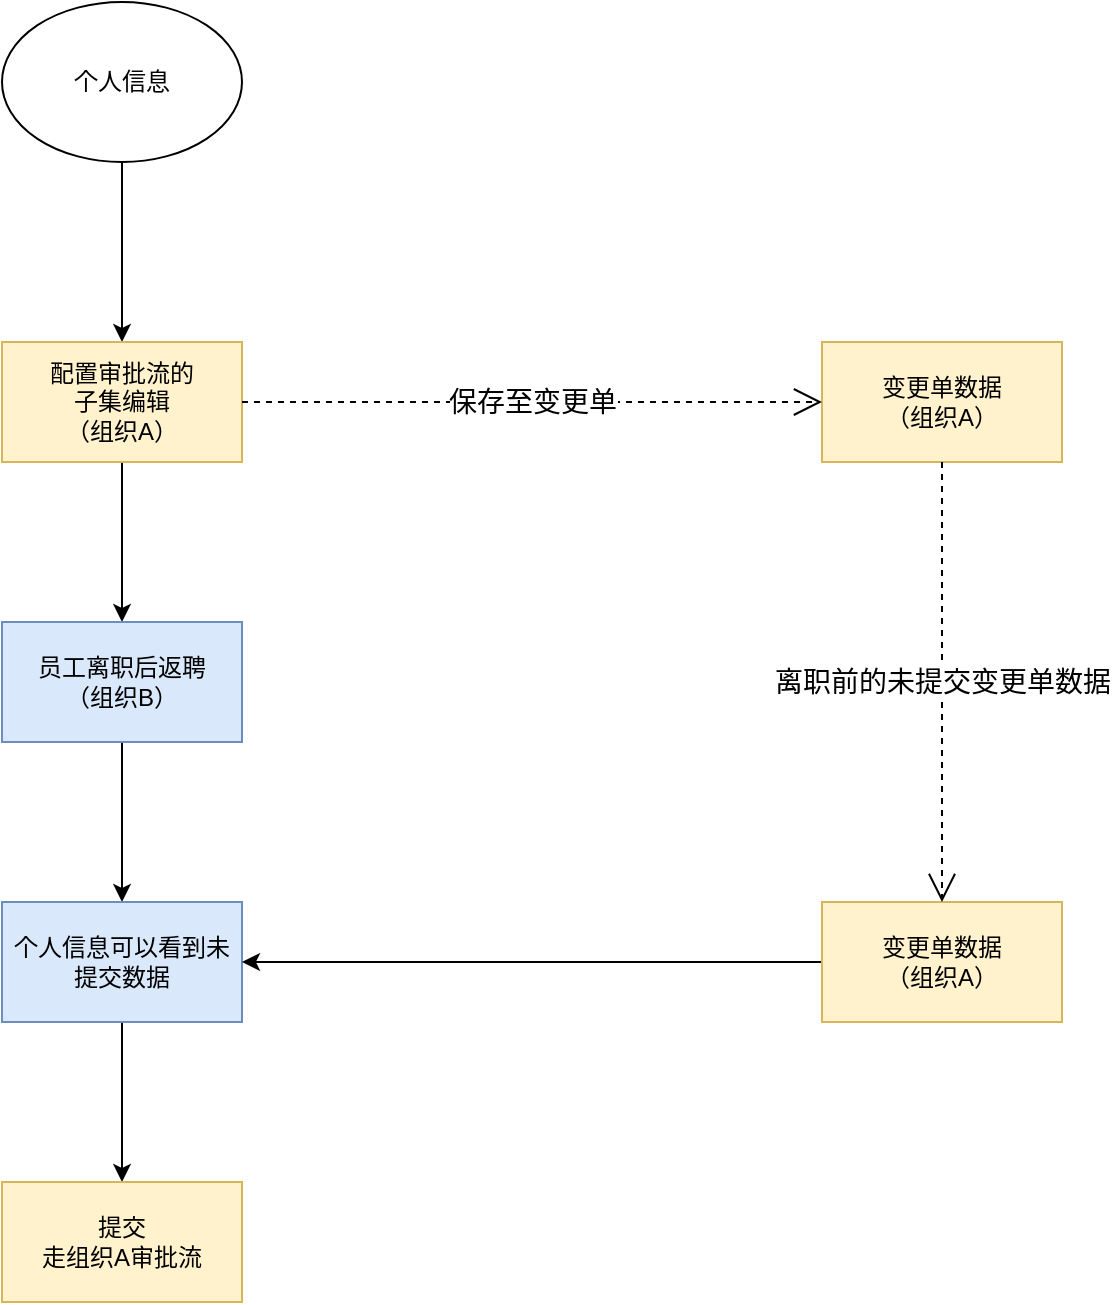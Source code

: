 <mxfile version="23.1.7" type="github">
  <diagram name="第 1 页" id="xC-Atdz4C-rr-IP7mlRO">
    <mxGraphModel dx="1434" dy="749" grid="1" gridSize="10" guides="1" tooltips="1" connect="1" arrows="1" fold="1" page="1" pageScale="1" pageWidth="827" pageHeight="1169" math="0" shadow="0">
      <root>
        <mxCell id="0" />
        <mxCell id="1" parent="0" />
        <mxCell id="zptNQhb46XWGfKYpRa3a-22" value="" style="edgeStyle=orthogonalEdgeStyle;rounded=0;orthogonalLoop=1;jettySize=auto;html=1;" edge="1" parent="1" source="zptNQhb46XWGfKYpRa3a-20" target="zptNQhb46XWGfKYpRa3a-21">
          <mxGeometry relative="1" as="geometry" />
        </mxCell>
        <mxCell id="zptNQhb46XWGfKYpRa3a-20" value="个人信息" style="ellipse;whiteSpace=wrap;html=1;" vertex="1" parent="1">
          <mxGeometry x="110" y="110" width="120" height="80" as="geometry" />
        </mxCell>
        <mxCell id="zptNQhb46XWGfKYpRa3a-27" value="" style="edgeStyle=orthogonalEdgeStyle;rounded=0;orthogonalLoop=1;jettySize=auto;html=1;" edge="1" parent="1" source="zptNQhb46XWGfKYpRa3a-21" target="zptNQhb46XWGfKYpRa3a-26">
          <mxGeometry relative="1" as="geometry" />
        </mxCell>
        <mxCell id="zptNQhb46XWGfKYpRa3a-21" value="配置审批流的&lt;br&gt;子集编辑&lt;br&gt;（组织A）" style="whiteSpace=wrap;html=1;fillColor=#fff2cc;strokeColor=#d6b656;" vertex="1" parent="1">
          <mxGeometry x="110" y="280" width="120" height="60" as="geometry" />
        </mxCell>
        <mxCell id="zptNQhb46XWGfKYpRa3a-23" value="变更单数据&lt;br&gt;（组织A）" style="whiteSpace=wrap;html=1;fillColor=#fff2cc;strokeColor=#d6b656;" vertex="1" parent="1">
          <mxGeometry x="520" y="280" width="120" height="60" as="geometry" />
        </mxCell>
        <mxCell id="zptNQhb46XWGfKYpRa3a-25" value="保存至变更单" style="endArrow=open;endSize=12;dashed=1;html=1;rounded=0;exitX=1;exitY=0.5;exitDx=0;exitDy=0;entryX=0;entryY=0.5;entryDx=0;entryDy=0;fontSize=14;" edge="1" parent="1" source="zptNQhb46XWGfKYpRa3a-21" target="zptNQhb46XWGfKYpRa3a-23">
          <mxGeometry width="160" relative="1" as="geometry">
            <mxPoint x="340" y="310" as="sourcePoint" />
            <mxPoint x="500" y="310" as="targetPoint" />
          </mxGeometry>
        </mxCell>
        <mxCell id="zptNQhb46XWGfKYpRa3a-29" value="" style="edgeStyle=orthogonalEdgeStyle;rounded=0;orthogonalLoop=1;jettySize=auto;html=1;" edge="1" parent="1" source="zptNQhb46XWGfKYpRa3a-26" target="zptNQhb46XWGfKYpRa3a-28">
          <mxGeometry relative="1" as="geometry" />
        </mxCell>
        <mxCell id="zptNQhb46XWGfKYpRa3a-26" value="员工离职后返聘&lt;br&gt;（组织B）" style="whiteSpace=wrap;html=1;fillColor=#dae8fc;strokeColor=#6c8ebf;" vertex="1" parent="1">
          <mxGeometry x="110" y="420" width="120" height="60" as="geometry" />
        </mxCell>
        <mxCell id="zptNQhb46XWGfKYpRa3a-36" value="" style="edgeStyle=orthogonalEdgeStyle;rounded=0;orthogonalLoop=1;jettySize=auto;html=1;" edge="1" parent="1" source="zptNQhb46XWGfKYpRa3a-28" target="zptNQhb46XWGfKYpRa3a-35">
          <mxGeometry relative="1" as="geometry" />
        </mxCell>
        <mxCell id="zptNQhb46XWGfKYpRa3a-28" value="个人信息可以看到未提交数据" style="whiteSpace=wrap;html=1;fillColor=#dae8fc;strokeColor=#6c8ebf;" vertex="1" parent="1">
          <mxGeometry x="110" y="560" width="120" height="60" as="geometry" />
        </mxCell>
        <mxCell id="zptNQhb46XWGfKYpRa3a-34" style="edgeStyle=orthogonalEdgeStyle;rounded=0;orthogonalLoop=1;jettySize=auto;html=1;" edge="1" parent="1" source="zptNQhb46XWGfKYpRa3a-30" target="zptNQhb46XWGfKYpRa3a-28">
          <mxGeometry relative="1" as="geometry" />
        </mxCell>
        <mxCell id="zptNQhb46XWGfKYpRa3a-30" value="变更单数据&lt;br&gt;（组织A）" style="whiteSpace=wrap;html=1;fillColor=#fff2cc;strokeColor=#d6b656;" vertex="1" parent="1">
          <mxGeometry x="520" y="560" width="120" height="60" as="geometry" />
        </mxCell>
        <mxCell id="zptNQhb46XWGfKYpRa3a-33" value="&lt;font style=&quot;font-size: 14px;&quot;&gt;离职前的未提交变更单数据&lt;/font&gt;" style="endArrow=open;endSize=12;dashed=1;html=1;rounded=0;exitX=0.5;exitY=1;exitDx=0;exitDy=0;" edge="1" parent="1" source="zptNQhb46XWGfKYpRa3a-23" target="zptNQhb46XWGfKYpRa3a-30">
          <mxGeometry width="160" relative="1" as="geometry">
            <mxPoint x="790" y="550" as="sourcePoint" />
            <mxPoint x="950" y="550" as="targetPoint" />
          </mxGeometry>
        </mxCell>
        <mxCell id="zptNQhb46XWGfKYpRa3a-35" value="提交&lt;br&gt;走组织A审批流" style="whiteSpace=wrap;html=1;fillColor=#fff2cc;strokeColor=#d6b656;" vertex="1" parent="1">
          <mxGeometry x="110" y="700" width="120" height="60" as="geometry" />
        </mxCell>
      </root>
    </mxGraphModel>
  </diagram>
</mxfile>
